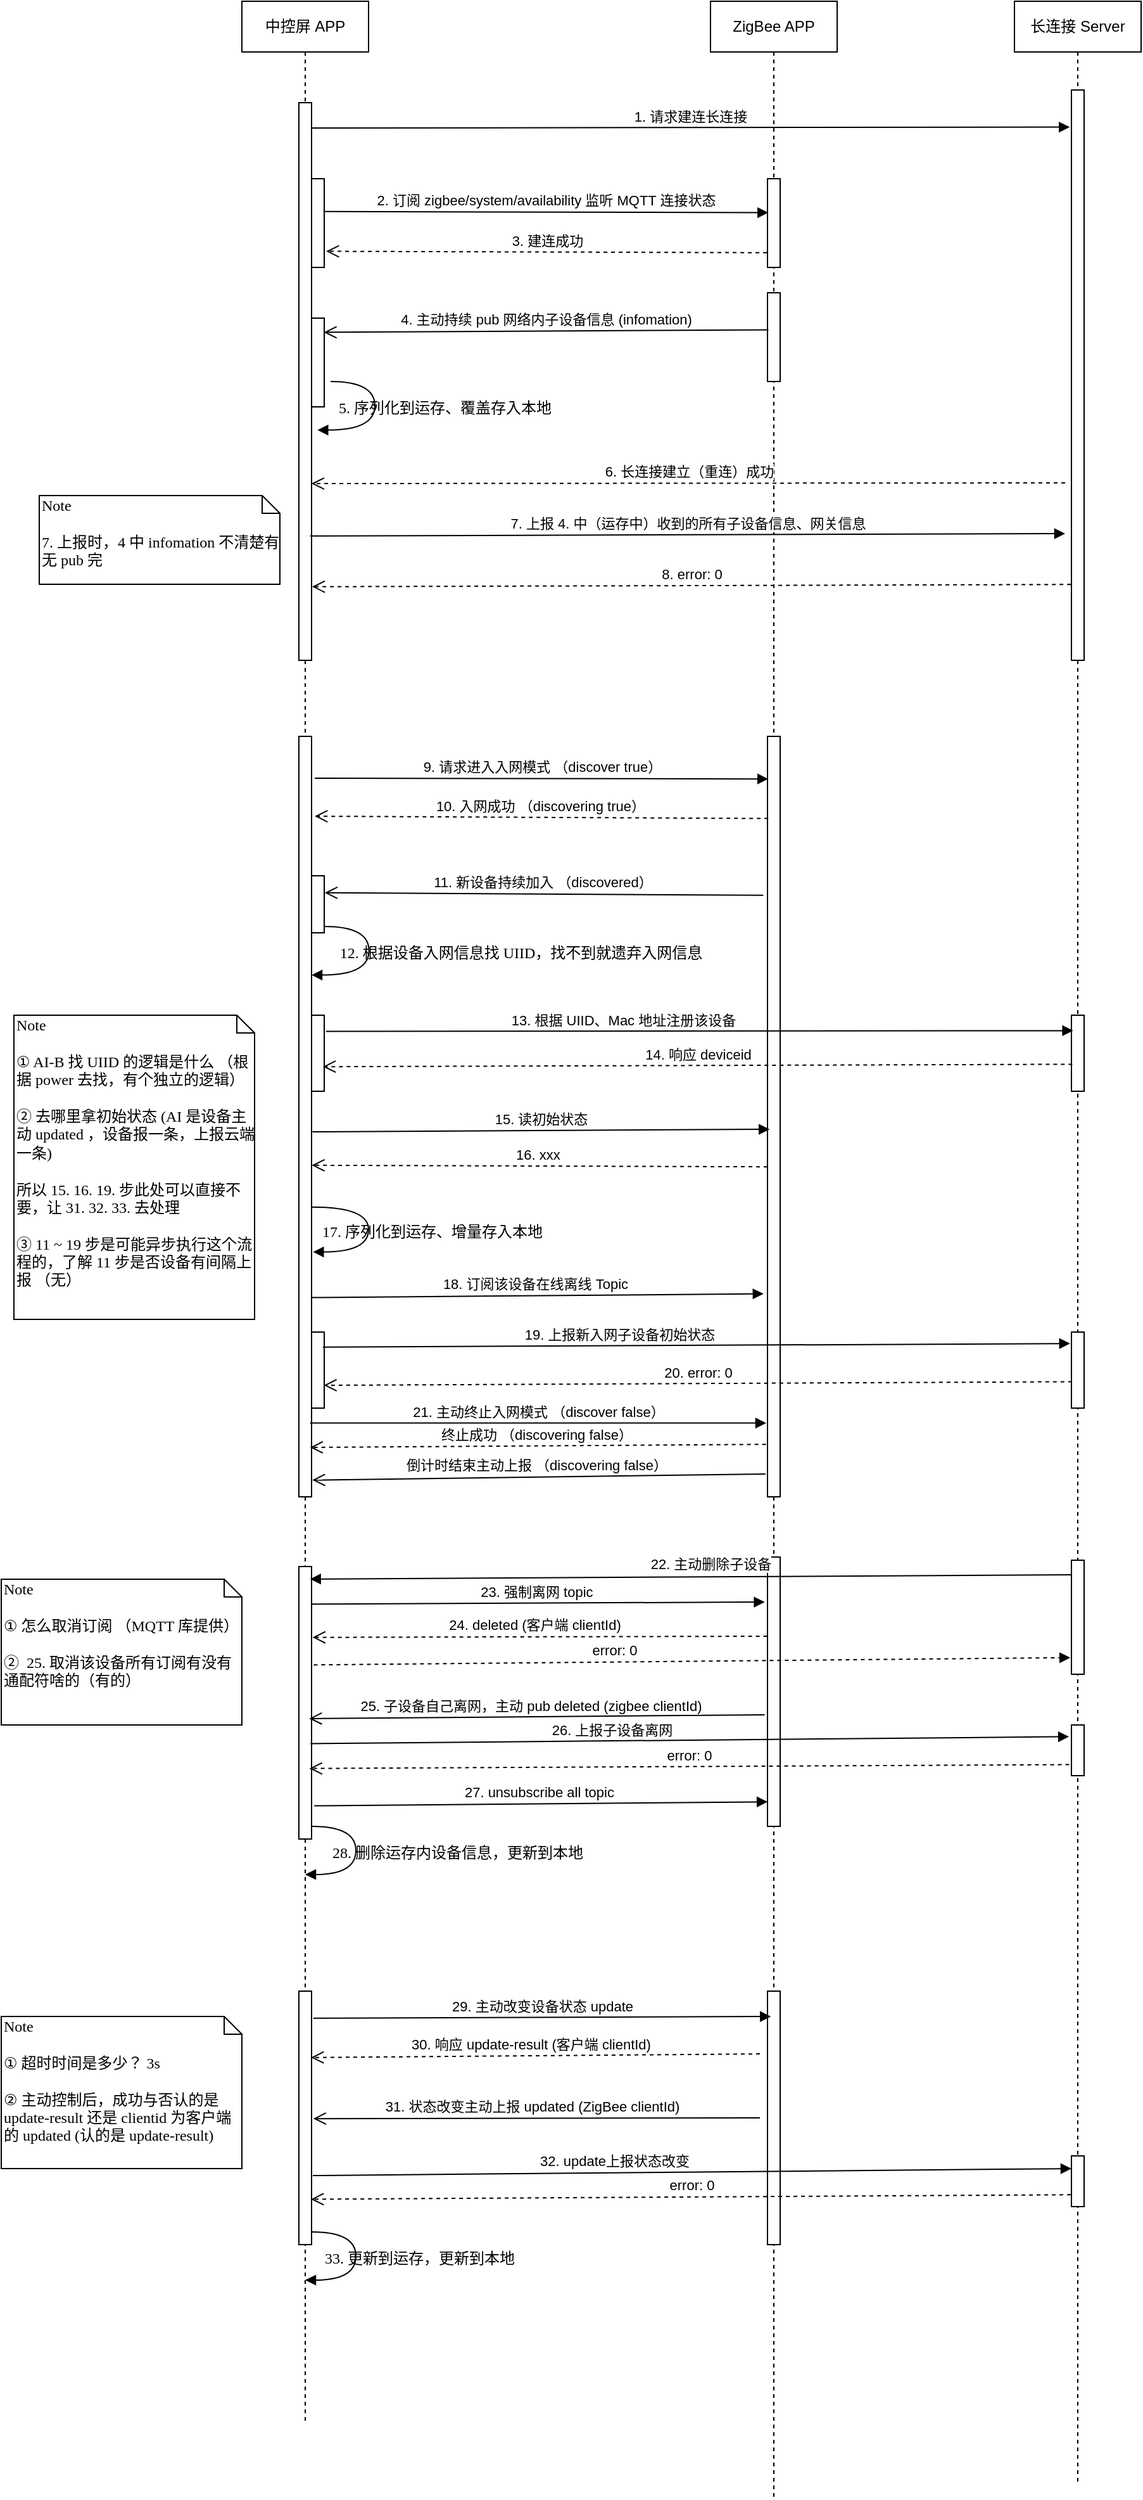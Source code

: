 <mxfile version="20.2.7" type="github">
  <diagram name="Page-1" id="13e1069c-82ec-6db2-03f1-153e76fe0fe0">
    <mxGraphModel dx="2739" dy="928" grid="1" gridSize="10" guides="1" tooltips="1" connect="1" arrows="1" fold="1" page="1" pageScale="1" pageWidth="1100" pageHeight="850" background="none" math="0" shadow="0">
      <root>
        <mxCell id="0" />
        <mxCell id="1" parent="0" />
        <mxCell id="mfzXLa-9cbicv-mfSP5t-9" value="中控屏 APP" style="shape=umlLifeline;perimeter=lifelinePerimeter;whiteSpace=wrap;html=1;container=1;collapsible=0;recursiveResize=0;outlineConnect=0;" parent="1" vertex="1">
          <mxGeometry x="110" y="830" width="100" height="1910" as="geometry" />
        </mxCell>
        <mxCell id="mfzXLa-9cbicv-mfSP5t-12" value="" style="html=1;points=[];perimeter=orthogonalPerimeter;" parent="mfzXLa-9cbicv-mfSP5t-9" vertex="1">
          <mxGeometry x="55" y="140" width="10" height="70" as="geometry" />
        </mxCell>
        <mxCell id="mfzXLa-9cbicv-mfSP5t-19" value="" style="html=1;points=[];perimeter=orthogonalPerimeter;rounded=0;shadow=0;comic=0;labelBackgroundColor=none;strokeWidth=1;fontFamily=Verdana;fontSize=12;align=center;" parent="mfzXLa-9cbicv-mfSP5t-9" vertex="1">
          <mxGeometry x="55" y="250" width="10" height="70" as="geometry" />
        </mxCell>
        <mxCell id="mfzXLa-9cbicv-mfSP5t-21" value="5. 序列化到运存、覆盖存入本地" style="html=1;verticalAlign=bottom;endArrow=block;labelBackgroundColor=none;fontFamily=Verdana;fontSize=12;elbow=vertical;edgeStyle=orthogonalEdgeStyle;curved=1;entryX=1.464;entryY=0.587;entryDx=0;entryDy=0;entryPerimeter=0;" parent="mfzXLa-9cbicv-mfSP5t-9" target="mfzXLa-9cbicv-mfSP5t-22" edge="1">
          <mxGeometry x="0.096" y="55" relative="1" as="geometry">
            <mxPoint x="70" y="300" as="sourcePoint" />
            <mxPoint x="60" y="339" as="targetPoint" />
            <Array as="points">
              <mxPoint x="105" y="300" />
              <mxPoint x="105" y="338" />
            </Array>
            <mxPoint as="offset" />
          </mxGeometry>
        </mxCell>
        <mxCell id="mfzXLa-9cbicv-mfSP5t-22" value="" style="html=1;points=[];perimeter=orthogonalPerimeter;rounded=0;shadow=0;comic=0;labelBackgroundColor=none;strokeWidth=1;fontFamily=Verdana;fontSize=12;align=center;" parent="mfzXLa-9cbicv-mfSP5t-9" vertex="1">
          <mxGeometry x="45" y="80" width="10" height="440" as="geometry" />
        </mxCell>
        <mxCell id="mfzXLa-9cbicv-mfSP5t-23" value="1. 请求建连长连接" style="html=1;verticalAlign=bottom;endArrow=block;rounded=0;entryX=-0.136;entryY=0.065;entryDx=0;entryDy=0;entryPerimeter=0;" parent="mfzXLa-9cbicv-mfSP5t-9" target="mfzXLa-9cbicv-mfSP5t-24" edge="1">
          <mxGeometry width="80" relative="1" as="geometry">
            <mxPoint x="55" y="100" as="sourcePoint" />
            <mxPoint x="135" y="100" as="targetPoint" />
          </mxGeometry>
        </mxCell>
        <mxCell id="mfzXLa-9cbicv-mfSP5t-28" value="" style="html=1;points=[];perimeter=orthogonalPerimeter;rounded=0;shadow=0;comic=0;labelBackgroundColor=none;strokeWidth=1;fontFamily=Verdana;fontSize=12;align=center;" parent="mfzXLa-9cbicv-mfSP5t-9" vertex="1">
          <mxGeometry x="45" y="580" width="10" height="600" as="geometry" />
        </mxCell>
        <mxCell id="mfzXLa-9cbicv-mfSP5t-40" value="" style="html=1;points=[];perimeter=orthogonalPerimeter;" parent="mfzXLa-9cbicv-mfSP5t-9" vertex="1">
          <mxGeometry x="55" y="690" width="10" height="45" as="geometry" />
        </mxCell>
        <mxCell id="mfzXLa-9cbicv-mfSP5t-46" value="12. 根据设备入网信息找 UIID，找不到就遗弃入网信息" style="html=1;verticalAlign=bottom;endArrow=block;labelBackgroundColor=none;fontFamily=Verdana;fontSize=12;elbow=vertical;edgeStyle=orthogonalEdgeStyle;curved=1;entryX=1.464;entryY=0.587;entryDx=0;entryDy=0;entryPerimeter=0;" parent="mfzXLa-9cbicv-mfSP5t-9" edge="1">
          <mxGeometry x="0.095" y="120" relative="1" as="geometry">
            <mxPoint x="65.36" y="730" as="sourcePoint" />
            <mxPoint x="55.0" y="768.28" as="targetPoint" />
            <Array as="points">
              <mxPoint x="100.36" y="730" />
              <mxPoint x="100.36" y="768" />
            </Array>
            <mxPoint as="offset" />
          </mxGeometry>
        </mxCell>
        <mxCell id="mfzXLa-9cbicv-mfSP5t-48" value="" style="html=1;points=[];perimeter=orthogonalPerimeter;" parent="mfzXLa-9cbicv-mfSP5t-9" vertex="1">
          <mxGeometry x="55" y="800" width="10" height="60" as="geometry" />
        </mxCell>
        <mxCell id="mfzXLa-9cbicv-mfSP5t-54" value="" style="html=1;points=[];perimeter=orthogonalPerimeter;" parent="mfzXLa-9cbicv-mfSP5t-9" vertex="1">
          <mxGeometry x="55" y="1050" width="10" height="60" as="geometry" />
        </mxCell>
        <mxCell id="mfzXLa-9cbicv-mfSP5t-57" value="17. 序列化到运存、增量存入本地" style="html=1;verticalAlign=bottom;endArrow=block;labelBackgroundColor=none;fontFamily=Verdana;fontSize=12;elbow=vertical;edgeStyle=orthogonalEdgeStyle;curved=1;entryX=1.115;entryY=0.678;entryDx=0;entryDy=0;entryPerimeter=0;exitX=1.042;exitY=0.619;exitDx=0;exitDy=0;exitPerimeter=0;" parent="mfzXLa-9cbicv-mfSP5t-9" source="mfzXLa-9cbicv-mfSP5t-28" target="mfzXLa-9cbicv-mfSP5t-28" edge="1">
          <mxGeometry x="0.182" y="50" relative="1" as="geometry">
            <mxPoint x="65.36" y="930" as="sourcePoint" />
            <mxPoint x="55.0" y="968.28" as="targetPoint" />
            <Array as="points">
              <mxPoint x="100" y="951" />
              <mxPoint x="100" y="987" />
            </Array>
            <mxPoint as="offset" />
          </mxGeometry>
        </mxCell>
        <mxCell id="4GyI9x6O-c3qd3rBxpdz-1" value="" style="html=1;points=[];perimeter=orthogonalPerimeter;" parent="mfzXLa-9cbicv-mfSP5t-9" vertex="1">
          <mxGeometry x="45" y="1570" width="10" height="200" as="geometry" />
        </mxCell>
        <mxCell id="4GyI9x6O-c3qd3rBxpdz-4" value="" style="html=1;points=[];perimeter=orthogonalPerimeter;" parent="mfzXLa-9cbicv-mfSP5t-9" vertex="1">
          <mxGeometry x="45" y="1235" width="10" height="215" as="geometry" />
        </mxCell>
        <mxCell id="4GyI9x6O-c3qd3rBxpdz-34" value="28. 删除运存内设备信息，更新到本地" style="html=1;verticalAlign=bottom;endArrow=block;labelBackgroundColor=none;fontFamily=Verdana;fontSize=12;elbow=vertical;edgeStyle=orthogonalEdgeStyle;curved=1;" parent="mfzXLa-9cbicv-mfSP5t-9" edge="1">
          <mxGeometry x="0.148" y="80" relative="1" as="geometry">
            <mxPoint x="55.36" y="1440" as="sourcePoint" />
            <mxPoint x="50" y="1478" as="targetPoint" />
            <Array as="points">
              <mxPoint x="90" y="1440" />
              <mxPoint x="90" y="1478" />
            </Array>
            <mxPoint as="offset" />
          </mxGeometry>
        </mxCell>
        <mxCell id="4GyI9x6O-c3qd3rBxpdz-43" value="33. 更新到运存，更新到本地" style="html=1;verticalAlign=bottom;endArrow=block;labelBackgroundColor=none;fontFamily=Verdana;fontSize=12;elbow=vertical;edgeStyle=orthogonalEdgeStyle;curved=1;" parent="mfzXLa-9cbicv-mfSP5t-9" edge="1">
          <mxGeometry x="0.148" y="50" relative="1" as="geometry">
            <mxPoint x="55.36" y="1760" as="sourcePoint" />
            <mxPoint x="50" y="1798" as="targetPoint" />
            <Array as="points">
              <mxPoint x="90" y="1760" />
              <mxPoint x="90" y="1798" />
            </Array>
            <mxPoint as="offset" />
          </mxGeometry>
        </mxCell>
        <mxCell id="mfzXLa-9cbicv-mfSP5t-10" value="ZigBee APP" style="shape=umlLifeline;perimeter=lifelinePerimeter;whiteSpace=wrap;html=1;container=1;collapsible=0;recursiveResize=0;outlineConnect=0;" parent="1" vertex="1">
          <mxGeometry x="480" y="830" width="100" height="1970" as="geometry" />
        </mxCell>
        <mxCell id="mfzXLa-9cbicv-mfSP5t-17" value="" style="html=1;points=[];perimeter=orthogonalPerimeter;rounded=0;shadow=0;comic=0;labelBackgroundColor=none;strokeWidth=1;fontFamily=Verdana;fontSize=12;align=center;" parent="mfzXLa-9cbicv-mfSP5t-10" vertex="1">
          <mxGeometry x="45" y="140" width="10" height="70" as="geometry" />
        </mxCell>
        <mxCell id="mfzXLa-9cbicv-mfSP5t-18" value="" style="html=1;points=[];perimeter=orthogonalPerimeter;rounded=0;shadow=0;comic=0;labelBackgroundColor=none;strokeWidth=1;fontFamily=Verdana;fontSize=12;align=center;" parent="mfzXLa-9cbicv-mfSP5t-10" vertex="1">
          <mxGeometry x="45" y="230" width="10" height="70" as="geometry" />
        </mxCell>
        <mxCell id="mfzXLa-9cbicv-mfSP5t-29" value="" style="html=1;points=[];perimeter=orthogonalPerimeter;rounded=0;shadow=0;comic=0;labelBackgroundColor=none;strokeWidth=1;fontFamily=Verdana;fontSize=12;align=center;" parent="mfzXLa-9cbicv-mfSP5t-10" vertex="1">
          <mxGeometry x="45" y="580" width="10" height="600" as="geometry" />
        </mxCell>
        <mxCell id="4GyI9x6O-c3qd3rBxpdz-2" value="" style="html=1;points=[];perimeter=orthogonalPerimeter;" parent="mfzXLa-9cbicv-mfSP5t-10" vertex="1">
          <mxGeometry x="45" y="1570" width="10" height="200" as="geometry" />
        </mxCell>
        <mxCell id="4GyI9x6O-c3qd3rBxpdz-19" value="" style="html=1;points=[];perimeter=orthogonalPerimeter;" parent="mfzXLa-9cbicv-mfSP5t-10" vertex="1">
          <mxGeometry x="45" y="1227.5" width="10" height="212.5" as="geometry" />
        </mxCell>
        <mxCell id="mfzXLa-9cbicv-mfSP5t-11" value="长连接 Server" style="shape=umlLifeline;perimeter=lifelinePerimeter;whiteSpace=wrap;html=1;container=1;collapsible=0;recursiveResize=0;outlineConnect=0;" parent="1" vertex="1">
          <mxGeometry x="720" y="830" width="100" height="1960" as="geometry" />
        </mxCell>
        <mxCell id="mfzXLa-9cbicv-mfSP5t-24" value="" style="html=1;points=[];perimeter=orthogonalPerimeter;rounded=0;shadow=0;comic=0;labelBackgroundColor=none;strokeWidth=1;fontFamily=Verdana;fontSize=12;align=center;" parent="mfzXLa-9cbicv-mfSP5t-11" vertex="1">
          <mxGeometry x="45" y="70" width="10" height="450" as="geometry" />
        </mxCell>
        <mxCell id="mfzXLa-9cbicv-mfSP5t-37" value="" style="html=1;points=[];perimeter=orthogonalPerimeter;rounded=0;shadow=0;comic=0;labelBackgroundColor=none;strokeWidth=1;fontFamily=Verdana;fontSize=12;align=center;" parent="mfzXLa-9cbicv-mfSP5t-11" vertex="1">
          <mxGeometry x="45" y="800" width="10" height="60" as="geometry" />
        </mxCell>
        <mxCell id="mfzXLa-9cbicv-mfSP5t-60" value="" style="html=1;points=[];perimeter=orthogonalPerimeter;rounded=0;shadow=0;comic=0;labelBackgroundColor=none;strokeWidth=1;fontFamily=Verdana;fontSize=12;align=center;" parent="mfzXLa-9cbicv-mfSP5t-11" vertex="1">
          <mxGeometry x="45" y="1050" width="10" height="60" as="geometry" />
        </mxCell>
        <mxCell id="4GyI9x6O-c3qd3rBxpdz-26" value="" style="html=1;points=[];perimeter=orthogonalPerimeter;rounded=0;shadow=0;comic=0;labelBackgroundColor=none;strokeWidth=1;fontFamily=Verdana;fontSize=12;align=center;" parent="mfzXLa-9cbicv-mfSP5t-11" vertex="1">
          <mxGeometry x="45" y="1230" width="10" height="90" as="geometry" />
        </mxCell>
        <mxCell id="4GyI9x6O-c3qd3rBxpdz-30" value="" style="html=1;points=[];perimeter=orthogonalPerimeter;rounded=0;shadow=0;comic=0;labelBackgroundColor=none;strokeWidth=1;fontFamily=Verdana;fontSize=12;align=center;" parent="mfzXLa-9cbicv-mfSP5t-11" vertex="1">
          <mxGeometry x="45" y="1360" width="10" height="40" as="geometry" />
        </mxCell>
        <mxCell id="4GyI9x6O-c3qd3rBxpdz-40" value="" style="html=1;points=[];perimeter=orthogonalPerimeter;rounded=0;shadow=0;comic=0;labelBackgroundColor=none;strokeWidth=1;fontFamily=Verdana;fontSize=12;align=center;" parent="mfzXLa-9cbicv-mfSP5t-11" vertex="1">
          <mxGeometry x="45" y="1700" width="10" height="40" as="geometry" />
        </mxCell>
        <mxCell id="4GyI9x6O-c3qd3rBxpdz-41" value="32. update上报状态改变" style="html=1;verticalAlign=bottom;endArrow=block;rounded=0;entryX=-0.191;entryY=0.23;entryDx=0;entryDy=0;entryPerimeter=0;exitX=0.909;exitY=0.65;exitDx=0;exitDy=0;exitPerimeter=0;" parent="mfzXLa-9cbicv-mfSP5t-11" edge="1">
          <mxGeometry x="-0.205" width="80" relative="1" as="geometry">
            <mxPoint x="-554.0" y="1715.55" as="sourcePoint" />
            <mxPoint x="45.0" y="1710" as="targetPoint" />
            <mxPoint as="offset" />
          </mxGeometry>
        </mxCell>
        <mxCell id="mfzXLa-9cbicv-mfSP5t-14" value="3. 建连成功" style="html=1;verticalAlign=bottom;endArrow=open;dashed=1;endSize=8;rounded=0;exitX=-0.045;exitY=0.834;exitDx=0;exitDy=0;exitPerimeter=0;entryX=1.155;entryY=0.818;entryDx=0;entryDy=0;entryPerimeter=0;" parent="1" source="mfzXLa-9cbicv-mfSP5t-17" target="mfzXLa-9cbicv-mfSP5t-12" edge="1">
          <mxGeometry relative="1" as="geometry">
            <mxPoint x="520" y="990" as="sourcePoint" />
            <mxPoint x="270" y="990" as="targetPoint" />
            <Array as="points" />
          </mxGeometry>
        </mxCell>
        <mxCell id="mfzXLa-9cbicv-mfSP5t-16" value="4. 主动持续 pub 网络内子设备信息 (infomation)" style="html=1;verticalAlign=bottom;endArrow=open;endSize=8;rounded=0;exitX=0.073;exitY=0.417;exitDx=0;exitDy=0;exitPerimeter=0;entryX=0.973;entryY=0.16;entryDx=0;entryDy=0;entryPerimeter=0;" parent="1" source="mfzXLa-9cbicv-mfSP5t-18" target="mfzXLa-9cbicv-mfSP5t-19" edge="1">
          <mxGeometry relative="1" as="geometry">
            <mxPoint x="520" y="1089.5" as="sourcePoint" />
            <mxPoint x="180" y="1090" as="targetPoint" />
          </mxGeometry>
        </mxCell>
        <mxCell id="mfzXLa-9cbicv-mfSP5t-13" value="2. 订阅 zigbee/system/availability 监听 MQTT 连接状态" style="html=1;verticalAlign=bottom;endArrow=block;rounded=0;exitX=0.945;exitY=0.37;exitDx=0;exitDy=0;exitPerimeter=0;entryX=0.064;entryY=0.383;entryDx=0;entryDy=0;entryPerimeter=0;" parent="1" source="mfzXLa-9cbicv-mfSP5t-12" target="mfzXLa-9cbicv-mfSP5t-17" edge="1">
          <mxGeometry width="80" relative="1" as="geometry">
            <mxPoint x="170" y="950" as="sourcePoint" />
            <mxPoint x="520" y="996" as="targetPoint" />
            <Array as="points" />
          </mxGeometry>
        </mxCell>
        <mxCell id="mfzXLa-9cbicv-mfSP5t-25" value="6. 长连接建立（重连）成功" style="html=1;verticalAlign=bottom;endArrow=open;dashed=1;endSize=8;rounded=0;entryX=0.991;entryY=0.683;entryDx=0;entryDy=0;entryPerimeter=0;" parent="1" target="mfzXLa-9cbicv-mfSP5t-22" edge="1">
          <mxGeometry relative="1" as="geometry">
            <mxPoint x="760" y="1210" as="sourcePoint" />
            <mxPoint x="680" y="1210" as="targetPoint" />
          </mxGeometry>
        </mxCell>
        <mxCell id="mfzXLa-9cbicv-mfSP5t-26" value="Note&lt;br&gt;&lt;br&gt;7. 上报时，4 中 infomation 不清楚有无 pub 完" style="shape=note;whiteSpace=wrap;html=1;size=14;verticalAlign=top;align=left;spacingTop=-6;rounded=0;shadow=0;comic=0;labelBackgroundColor=none;strokeWidth=1;fontFamily=Verdana;fontSize=12" parent="1" vertex="1">
          <mxGeometry x="-50" y="1220" width="190" height="70" as="geometry" />
        </mxCell>
        <mxCell id="mfzXLa-9cbicv-mfSP5t-27" value="7. 上报 4. 中（运存中）收到的所有子设备信息、网关信息" style="html=1;verticalAlign=bottom;endArrow=block;rounded=0;exitX=0.882;exitY=0.777;exitDx=0;exitDy=0;exitPerimeter=0;" parent="1" source="mfzXLa-9cbicv-mfSP5t-22" edge="1">
          <mxGeometry width="80" relative="1" as="geometry">
            <mxPoint x="170" y="1250.75" as="sourcePoint" />
            <mxPoint x="760" y="1250" as="targetPoint" />
          </mxGeometry>
        </mxCell>
        <mxCell id="mfzXLa-9cbicv-mfSP5t-30" value="9. 请求进入入网模式 （discover true）" style="html=1;verticalAlign=bottom;endArrow=block;rounded=0;entryX=0.061;entryY=0.056;entryDx=0;entryDy=0;entryPerimeter=0;exitX=1.253;exitY=0.055;exitDx=0;exitDy=0;exitPerimeter=0;" parent="1" source="mfzXLa-9cbicv-mfSP5t-28" target="mfzXLa-9cbicv-mfSP5t-29" edge="1">
          <mxGeometry width="80" relative="1" as="geometry">
            <mxPoint x="220" y="1410" as="sourcePoint" />
            <mxPoint x="511.19" y="1430.91" as="targetPoint" />
            <Array as="points" />
          </mxGeometry>
        </mxCell>
        <mxCell id="mfzXLa-9cbicv-mfSP5t-32" value="21. 主动终止入网模式 （discover false）" style="html=1;verticalAlign=bottom;endArrow=block;rounded=0;exitX=0.882;exitY=0.903;exitDx=0;exitDy=0;exitPerimeter=0;entryX=-0.1;entryY=0.903;entryDx=0;entryDy=0;entryPerimeter=0;" parent="1" source="mfzXLa-9cbicv-mfSP5t-28" target="mfzXLa-9cbicv-mfSP5t-29" edge="1">
          <mxGeometry width="80" relative="1" as="geometry">
            <mxPoint x="170" y="1930" as="sourcePoint" />
            <mxPoint x="520" y="1940" as="targetPoint" />
            <Array as="points" />
          </mxGeometry>
        </mxCell>
        <mxCell id="mfzXLa-9cbicv-mfSP5t-33" value="终止成功 （discovering false）&amp;nbsp;" style="html=1;verticalAlign=bottom;endArrow=open;dashed=1;endSize=8;rounded=0;entryX=0.882;entryY=0.935;entryDx=0;entryDy=0;entryPerimeter=0;exitX=-0.118;exitY=0.931;exitDx=0;exitDy=0;exitPerimeter=0;" parent="1" source="mfzXLa-9cbicv-mfSP5t-29" target="mfzXLa-9cbicv-mfSP5t-28" edge="1">
          <mxGeometry relative="1" as="geometry">
            <mxPoint x="520" y="1900" as="sourcePoint" />
            <mxPoint x="170.0" y="1561" as="targetPoint" />
          </mxGeometry>
        </mxCell>
        <mxCell id="mfzXLa-9cbicv-mfSP5t-31" value="10. 入网成功 （discovering true）&amp;nbsp;" style="html=1;verticalAlign=bottom;endArrow=open;dashed=1;endSize=8;rounded=0;entryX=1.253;entryY=0.105;entryDx=0;entryDy=0;entryPerimeter=0;exitX=0.061;exitY=0.108;exitDx=0;exitDy=0;exitPerimeter=0;" parent="1" source="mfzXLa-9cbicv-mfSP5t-29" target="mfzXLa-9cbicv-mfSP5t-28" edge="1">
          <mxGeometry relative="1" as="geometry">
            <mxPoint x="520" y="1470" as="sourcePoint" />
            <mxPoint x="440" y="1470" as="targetPoint" />
          </mxGeometry>
        </mxCell>
        <mxCell id="mfzXLa-9cbicv-mfSP5t-34" value="倒计时结束主动上报 （discovering false）&amp;nbsp;" style="html=1;verticalAlign=bottom;endArrow=open;endSize=8;rounded=0;exitX=-0.153;exitY=0.97;exitDx=0;exitDy=0;exitPerimeter=0;entryX=1.062;entryY=0.978;entryDx=0;entryDy=0;entryPerimeter=0;" parent="1" source="mfzXLa-9cbicv-mfSP5t-29" target="mfzXLa-9cbicv-mfSP5t-28" edge="1">
          <mxGeometry relative="1" as="geometry">
            <mxPoint x="524.0" y="1722.16" as="sourcePoint" />
            <mxPoint x="170" y="1720" as="targetPoint" />
          </mxGeometry>
        </mxCell>
        <mxCell id="mfzXLa-9cbicv-mfSP5t-36" value="11. 新设备持续加入 （discovered）&amp;nbsp;" style="html=1;verticalAlign=bottom;endArrow=open;endSize=8;rounded=0;entryX=1.033;entryY=0.298;entryDx=0;entryDy=0;entryPerimeter=0;exitX=-0.33;exitY=0.209;exitDx=0;exitDy=0;exitPerimeter=0;" parent="1" source="mfzXLa-9cbicv-mfSP5t-29" target="mfzXLa-9cbicv-mfSP5t-40" edge="1">
          <mxGeometry relative="1" as="geometry">
            <mxPoint x="520" y="1560" as="sourcePoint" />
            <mxPoint x="170.0" y="1560.68" as="targetPoint" />
          </mxGeometry>
        </mxCell>
        <mxCell id="mfzXLa-9cbicv-mfSP5t-47" value="Note&lt;br&gt;&lt;br&gt;① AI-B 找 UIID 的逻辑是什么 （根据 power 去找，有个独立的逻辑）&lt;br&gt;&lt;br&gt;② 去哪里拿初始状态 (AI 是设备主动 updated ，设备报一条，上报云端一条)&lt;br&gt;&lt;br&gt;所以 15. 16. 19. 步此处可以直接不要，让 31. 32. 33. 去处理&lt;br&gt;&lt;br&gt;③ 11 ~ 19 步是可能异步执行这个流程的，了解 11 步是否设备有间隔上报 （无）" style="shape=note;whiteSpace=wrap;html=1;size=14;verticalAlign=top;align=left;spacingTop=-6;rounded=0;shadow=0;comic=0;labelBackgroundColor=none;strokeWidth=1;fontFamily=Verdana;fontSize=12" parent="1" vertex="1">
          <mxGeometry x="-70" y="1630" width="190" height="240" as="geometry" />
        </mxCell>
        <mxCell id="mfzXLa-9cbicv-mfSP5t-50" value="8. error: 0" style="html=1;verticalAlign=bottom;endArrow=open;dashed=1;endSize=8;rounded=0;entryX=1.041;entryY=0.868;entryDx=0;entryDy=0;entryPerimeter=0;exitX=-0.042;exitY=0.867;exitDx=0;exitDy=0;exitPerimeter=0;" parent="1" source="mfzXLa-9cbicv-mfSP5t-24" target="mfzXLa-9cbicv-mfSP5t-22" edge="1">
          <mxGeometry relative="1" as="geometry">
            <mxPoint x="755.09" y="1290" as="sourcePoint" />
            <mxPoint x="160.0" y="1290.52" as="targetPoint" />
          </mxGeometry>
        </mxCell>
        <mxCell id="mfzXLa-9cbicv-mfSP5t-51" value="14. 响应 deviceid" style="html=1;verticalAlign=bottom;endArrow=open;dashed=1;endSize=8;rounded=0;entryX=0.897;entryY=0.677;entryDx=0;entryDy=0;entryPerimeter=0;exitX=0.068;exitY=0.645;exitDx=0;exitDy=0;exitPerimeter=0;" parent="1" source="mfzXLa-9cbicv-mfSP5t-37" target="mfzXLa-9cbicv-mfSP5t-48" edge="1">
          <mxGeometry relative="1" as="geometry">
            <mxPoint x="769.17" y="1680" as="sourcePoint" />
            <mxPoint x="170.0" y="1681.77" as="targetPoint" />
          </mxGeometry>
        </mxCell>
        <mxCell id="mfzXLa-9cbicv-mfSP5t-49" value="13. 根据 UIID、Mac 地址注册该设备" style="html=1;verticalAlign=bottom;endArrow=block;rounded=0;entryX=0.132;entryY=0.203;entryDx=0;entryDy=0;entryPerimeter=0;exitX=1.139;exitY=0.213;exitDx=0;exitDy=0;exitPerimeter=0;" parent="1" source="mfzXLa-9cbicv-mfSP5t-48" target="mfzXLa-9cbicv-mfSP5t-37" edge="1">
          <mxGeometry x="-0.205" width="80" relative="1" as="geometry">
            <mxPoint x="175" y="1660" as="sourcePoint" />
            <mxPoint x="760" y="1660" as="targetPoint" />
            <mxPoint as="offset" />
          </mxGeometry>
        </mxCell>
        <mxCell id="mfzXLa-9cbicv-mfSP5t-55" value="15. 读初始状态" style="html=1;verticalAlign=bottom;endArrow=block;rounded=0;exitX=1.074;exitY=0.52;exitDx=0;exitDy=0;exitPerimeter=0;entryX=-0.27;entryY=0.804;entryDx=0;entryDy=0;entryPerimeter=0;" parent="1" source="mfzXLa-9cbicv-mfSP5t-28" edge="1">
          <mxGeometry width="80" relative="1" as="geometry">
            <mxPoint x="170.0" y="1725.04" as="sourcePoint" />
            <mxPoint x="526.66" y="1720.0" as="targetPoint" />
            <Array as="points" />
          </mxGeometry>
        </mxCell>
        <mxCell id="mfzXLa-9cbicv-mfSP5t-56" value="16. xxx&amp;nbsp;" style="html=1;verticalAlign=bottom;endArrow=open;dashed=1;endSize=8;rounded=0;entryX=1.018;entryY=0.564;entryDx=0;entryDy=0;entryPerimeter=0;exitX=0.003;exitY=0.566;exitDx=0;exitDy=0;exitPerimeter=0;" parent="1" source="mfzXLa-9cbicv-mfSP5t-29" target="mfzXLa-9cbicv-mfSP5t-28" edge="1">
          <mxGeometry relative="1" as="geometry">
            <mxPoint x="520.09" y="1740" as="sourcePoint" />
            <mxPoint x="160.0" y="1747.14" as="targetPoint" />
          </mxGeometry>
        </mxCell>
        <mxCell id="mfzXLa-9cbicv-mfSP5t-61" value="19. 上报新入网子设备初始状态" style="html=1;verticalAlign=bottom;endArrow=block;rounded=0;entryX=-0.108;entryY=0.151;entryDx=0;entryDy=0;entryPerimeter=0;exitX=0.892;exitY=0.198;exitDx=0;exitDy=0;exitPerimeter=0;" parent="1" source="mfzXLa-9cbicv-mfSP5t-54" target="mfzXLa-9cbicv-mfSP5t-60" edge="1">
          <mxGeometry x="-0.205" width="80" relative="1" as="geometry">
            <mxPoint x="180.0" y="1830.6" as="sourcePoint" />
            <mxPoint x="769.93" y="1830.0" as="targetPoint" />
            <mxPoint as="offset" />
          </mxGeometry>
        </mxCell>
        <mxCell id="mfzXLa-9cbicv-mfSP5t-62" value="20. error: 0" style="html=1;verticalAlign=bottom;endArrow=open;dashed=1;endSize=8;rounded=0;entryX=0.97;entryY=0.7;entryDx=0;entryDy=0;entryPerimeter=0;exitX=0.042;exitY=0.653;exitDx=0;exitDy=0;exitPerimeter=0;" parent="1" source="mfzXLa-9cbicv-mfSP5t-60" target="mfzXLa-9cbicv-mfSP5t-54" edge="1">
          <mxGeometry relative="1" as="geometry">
            <mxPoint x="761.71" y="1860.0" as="sourcePoint" />
            <mxPoint x="170.0" y="1861.92" as="targetPoint" />
          </mxGeometry>
        </mxCell>
        <mxCell id="4GyI9x6O-c3qd3rBxpdz-20" value="18. 订阅该设备在线离线 Topic&amp;nbsp;" style="html=1;verticalAlign=bottom;endArrow=block;rounded=0;exitX=0.991;exitY=0.738;exitDx=0;exitDy=0;exitPerimeter=0;entryX=-0.309;entryY=0.733;entryDx=0;entryDy=0;entryPerimeter=0;" parent="1" source="mfzXLa-9cbicv-mfSP5t-28" target="mfzXLa-9cbicv-mfSP5t-29" edge="1">
          <mxGeometry width="80" relative="1" as="geometry">
            <mxPoint x="170.0" y="1852" as="sourcePoint" />
            <mxPoint x="530.92" y="1850.0" as="targetPoint" />
            <Array as="points" />
          </mxGeometry>
        </mxCell>
        <mxCell id="4GyI9x6O-c3qd3rBxpdz-21" value="23. 强制离网 topic&amp;nbsp;" style="html=1;verticalAlign=bottom;endArrow=block;rounded=0;exitX=1.018;exitY=0.138;exitDx=0;exitDy=0;exitPerimeter=0;entryX=-0.218;entryY=0.167;entryDx=0;entryDy=0;entryPerimeter=0;" parent="1" source="4GyI9x6O-c3qd3rBxpdz-4" target="4GyI9x6O-c3qd3rBxpdz-19" edge="1">
          <mxGeometry width="80" relative="1" as="geometry">
            <mxPoint x="170.0" y="2083" as="sourcePoint" />
            <mxPoint x="527.0" y="2080" as="targetPoint" />
            <Array as="points" />
          </mxGeometry>
        </mxCell>
        <mxCell id="4GyI9x6O-c3qd3rBxpdz-22" value="24. deleted (客户端 clientId)" style="html=1;verticalAlign=bottom;endArrow=open;dashed=1;endSize=8;rounded=0;entryX=1.082;entryY=0.26;entryDx=0;entryDy=0;entryPerimeter=0;exitX=-0.018;exitY=0.294;exitDx=0;exitDy=0;exitPerimeter=0;" parent="1" source="4GyI9x6O-c3qd3rBxpdz-19" target="4GyI9x6O-c3qd3rBxpdz-4" edge="1">
          <mxGeometry x="0.025" relative="1" as="geometry">
            <mxPoint x="519.85" y="2111.2" as="sourcePoint" />
            <mxPoint x="160.0" y="2110" as="targetPoint" />
            <mxPoint as="offset" />
          </mxGeometry>
        </mxCell>
        <mxCell id="4GyI9x6O-c3qd3rBxpdz-23" value="25. 子设备自己离网，主动 pub deleted (zigbee clientId)" style="html=1;verticalAlign=bottom;endArrow=open;endSize=8;rounded=0;entryX=0.809;entryY=0.558;entryDx=0;entryDy=0;entryPerimeter=0;exitX=-0.227;exitY=0.586;exitDx=0;exitDy=0;exitPerimeter=0;" parent="1" source="4GyI9x6O-c3qd3rBxpdz-19" target="4GyI9x6O-c3qd3rBxpdz-4" edge="1">
          <mxGeometry x="0.025" relative="1" as="geometry">
            <mxPoint x="530.0" y="2140.005" as="sourcePoint" />
            <mxPoint x="170.0" y="2141.025" as="targetPoint" />
            <mxPoint as="offset" />
          </mxGeometry>
        </mxCell>
        <mxCell id="4GyI9x6O-c3qd3rBxpdz-24" value="27. unsubscribe all topic&amp;nbsp;" style="html=1;verticalAlign=bottom;endArrow=block;rounded=0;exitX=1.209;exitY=0.878;exitDx=0;exitDy=0;exitPerimeter=0;entryX=0.009;entryY=0.909;entryDx=0;entryDy=0;entryPerimeter=0;" parent="1" source="4GyI9x6O-c3qd3rBxpdz-4" target="4GyI9x6O-c3qd3rBxpdz-19" edge="1">
          <mxGeometry width="80" relative="1" as="geometry">
            <mxPoint x="170.0" y="2183.63" as="sourcePoint" />
            <mxPoint x="531.82" y="2180" as="targetPoint" />
            <Array as="points" />
          </mxGeometry>
        </mxCell>
        <mxCell id="4GyI9x6O-c3qd3rBxpdz-25" value="Note&lt;br&gt;&lt;br&gt;① 怎么取消订阅 （MQTT 库提供）&lt;br&gt;&lt;br&gt;②&amp;nbsp; 25. 取消该设备所有订阅有没有通配符啥的（有的）" style="shape=note;whiteSpace=wrap;html=1;size=14;verticalAlign=top;align=left;spacingTop=-6;rounded=0;shadow=0;comic=0;labelBackgroundColor=none;strokeWidth=1;fontFamily=Verdana;fontSize=12" parent="1" vertex="1">
          <mxGeometry x="-80" y="2075" width="190" height="115" as="geometry" />
        </mxCell>
        <mxCell id="4GyI9x6O-c3qd3rBxpdz-27" value="22. 主动删除子设备" style="html=1;verticalAlign=bottom;endArrow=block;rounded=0;entryX=0.882;entryY=0.046;entryDx=0;entryDy=0;entryPerimeter=0;exitX=-0.027;exitY=0.128;exitDx=0;exitDy=0;exitPerimeter=0;" parent="1" source="4GyI9x6O-c3qd3rBxpdz-26" target="4GyI9x6O-c3qd3rBxpdz-4" edge="1">
          <mxGeometry x="-0.051" y="-1" width="80" relative="1" as="geometry">
            <mxPoint x="770" y="2075" as="sourcePoint" />
            <mxPoint x="170.0" y="2072.82" as="targetPoint" />
            <mxPoint as="offset" />
          </mxGeometry>
        </mxCell>
        <mxCell id="4GyI9x6O-c3qd3rBxpdz-29" value="error: 0" style="html=1;verticalAlign=bottom;endArrow=block;rounded=0;entryX=-0.091;entryY=0.854;entryDx=0;entryDy=0;entryPerimeter=0;exitX=1.173;exitY=0.361;exitDx=0;exitDy=0;exitPerimeter=0;dashed=1;" parent="1" source="4GyI9x6O-c3qd3rBxpdz-4" target="4GyI9x6O-c3qd3rBxpdz-26" edge="1">
          <mxGeometry x="-0.205" width="80" relative="1" as="geometry">
            <mxPoint x="170.0" y="2142.82" as="sourcePoint" />
            <mxPoint x="760.0" y="2140" as="targetPoint" />
            <mxPoint as="offset" />
          </mxGeometry>
        </mxCell>
        <mxCell id="4GyI9x6O-c3qd3rBxpdz-31" value="26. 上报子设备离网" style="html=1;verticalAlign=bottom;endArrow=block;rounded=0;entryX=-0.191;entryY=0.23;entryDx=0;entryDy=0;entryPerimeter=0;exitX=0.909;exitY=0.65;exitDx=0;exitDy=0;exitPerimeter=0;" parent="1" source="4GyI9x6O-c3qd3rBxpdz-4" target="4GyI9x6O-c3qd3rBxpdz-30" edge="1">
          <mxGeometry x="-0.205" width="80" relative="1" as="geometry">
            <mxPoint x="160.0" y="2210.005" as="sourcePoint" />
            <mxPoint x="763.27" y="2210.19" as="targetPoint" />
            <mxPoint as="offset" />
          </mxGeometry>
        </mxCell>
        <mxCell id="4GyI9x6O-c3qd3rBxpdz-32" value="error: 0" style="html=1;verticalAlign=bottom;endArrow=open;dashed=1;endSize=8;rounded=0;entryX=0.827;entryY=0.741;entryDx=0;entryDy=0;entryPerimeter=0;exitX=-0.173;exitY=0.782;exitDx=0;exitDy=0;exitPerimeter=0;" parent="1" source="4GyI9x6O-c3qd3rBxpdz-30" target="4GyI9x6O-c3qd3rBxpdz-4" edge="1">
          <mxGeometry relative="1" as="geometry">
            <mxPoint x="760.72" y="2220" as="sourcePoint" />
            <mxPoint x="170.0" y="2222.82" as="targetPoint" />
          </mxGeometry>
        </mxCell>
        <mxCell id="4GyI9x6O-c3qd3rBxpdz-35" value="29. 主动改变设备状态 update" style="html=1;verticalAlign=bottom;endArrow=block;rounded=0;exitX=1.136;exitY=0.107;exitDx=0;exitDy=0;exitPerimeter=0;entryX=-0.218;entryY=0.167;entryDx=0;entryDy=0;entryPerimeter=0;" parent="1" source="4GyI9x6O-c3qd3rBxpdz-1" edge="1">
          <mxGeometry width="80" relative="1" as="geometry">
            <mxPoint x="170.0" y="2421.68" as="sourcePoint" />
            <mxPoint x="527.64" y="2419.997" as="targetPoint" />
            <Array as="points" />
          </mxGeometry>
        </mxCell>
        <mxCell id="4GyI9x6O-c3qd3rBxpdz-36" value="Note&lt;br&gt;&lt;br&gt;① 超时时间是多少？ 3s&amp;nbsp;&lt;br&gt;&lt;br&gt;② 主动控制后，成功与否认的是 update-result 还是 clientid 为客户端的 updated (认的是 update-result)" style="shape=note;whiteSpace=wrap;html=1;size=14;verticalAlign=top;align=left;spacingTop=-6;rounded=0;shadow=0;comic=0;labelBackgroundColor=none;strokeWidth=1;fontFamily=Verdana;fontSize=12" parent="1" vertex="1">
          <mxGeometry x="-80" y="2420" width="190" height="120" as="geometry" />
        </mxCell>
        <mxCell id="4GyI9x6O-c3qd3rBxpdz-37" value="30. 响应 update&lt;span style=&quot;color: rgba(0, 0, 0, 0); font-family: monospace; font-size: 0px; text-align: start; background-color: rgb(248, 249, 250);&quot;&gt;%3CmxGraphModel%3E%3Croot%3E%3CmxCell%20id%3D%220%22%2F%3E%3CmxCell%20id%3D%221%22%20parent%3D%220%22%2F%3E%3CmxCell%20id%3D%222%22%20value%3D%2224.%20deleted%20(%E5%AE%A2%E6%88%B7%E7%AB%AF%20clientId)%22%20style%3D%22html%3D1%3BverticalAlign%3Dbottom%3BendArrow%3Dopen%3Bdashed%3D1%3BendSize%3D8%3Brounded%3D0%3BentryX%3D1.082%3BentryY%3D0.26%3BentryDx%3D0%3BentryDy%3D0%3BentryPerimeter%3D0%3BexitX%3D-0.018%3BexitY%3D0.294%3BexitDx%3D0%3BexitDy%3D0%3BexitPerimeter%3D0%3B%22%20edge%3D%221%22%20parent%3D%221%22%3E%3CmxGeometry%20x%3D%220.025%22%20relative%3D%221%22%20as%3D%22geometry%22%3E%3CmxPoint%20x%3D%22524.82%22%20y%3D%222119.975%22%20as%3D%22sourcePoint%22%2F%3E%3CmxPoint%20x%3D%22165.82%22%20y%3D%222120.9%22%20as%3D%22targetPoint%22%2F%3E%3CmxPoint%20as%3D%22offset%22%2F%3E%3C%2FmxGeometry%3E%3C%2FmxCell%3E%3C%2Froot%3E%3C%2FmxGraphModel%3Eu&#39;pd&lt;/span&gt;-result (客户端 clientId)" style="html=1;verticalAlign=bottom;endArrow=open;dashed=1;endSize=8;rounded=0;entryX=0.955;entryY=0.262;entryDx=0;entryDy=0;entryPerimeter=0;exitX=-0.018;exitY=0.294;exitDx=0;exitDy=0;exitPerimeter=0;" parent="1" target="4GyI9x6O-c3qd3rBxpdz-1" edge="1">
          <mxGeometry x="0.025" relative="1" as="geometry">
            <mxPoint x="519.0" y="2449.535" as="sourcePoint" />
            <mxPoint x="160.0" y="2450.46" as="targetPoint" />
            <mxPoint as="offset" />
          </mxGeometry>
        </mxCell>
        <mxCell id="4GyI9x6O-c3qd3rBxpdz-38" value="&lt;div style=&quot;text-align: start;&quot;&gt;31. 状态改变主动上报 updated&lt;font face=&quot;monospace&quot; color=&quot;rgba(0, 0, 0, 0)&quot;&gt;&lt;span style=&quot;font-size: 0px; background-color: rgb(248, 249, 250);&quot;&gt;d&lt;/span&gt;&lt;/font&gt;&amp;nbsp;(ZigBee clientId)&lt;/div&gt;" style="html=1;verticalAlign=bottom;endArrow=open;endSize=8;rounded=0;entryX=1.136;entryY=0.503;entryDx=0;entryDy=0;entryPerimeter=0;exitX=-0.018;exitY=0.294;exitDx=0;exitDy=0;exitPerimeter=0;" parent="1" target="4GyI9x6O-c3qd3rBxpdz-1" edge="1">
          <mxGeometry x="0.025" relative="1" as="geometry">
            <mxPoint x="519" y="2500.005" as="sourcePoint" />
            <mxPoint x="160" y="2500.93" as="targetPoint" />
            <mxPoint as="offset" />
          </mxGeometry>
        </mxCell>
        <mxCell id="4GyI9x6O-c3qd3rBxpdz-42" value="error: 0" style="html=1;verticalAlign=bottom;endArrow=open;dashed=1;endSize=8;rounded=0;exitX=-0.045;exitY=0.766;exitDx=0;exitDy=0;exitPerimeter=0;entryX=0.955;entryY=0.821;entryDx=0;entryDy=0;entryPerimeter=0;" parent="1" source="4GyI9x6O-c3qd3rBxpdz-40" target="4GyI9x6O-c3qd3rBxpdz-1" edge="1">
          <mxGeometry relative="1" as="geometry">
            <mxPoint x="760.0" y="2560" as="sourcePoint" />
            <mxPoint x="160" y="2563" as="targetPoint" />
          </mxGeometry>
        </mxCell>
      </root>
    </mxGraphModel>
  </diagram>
</mxfile>
